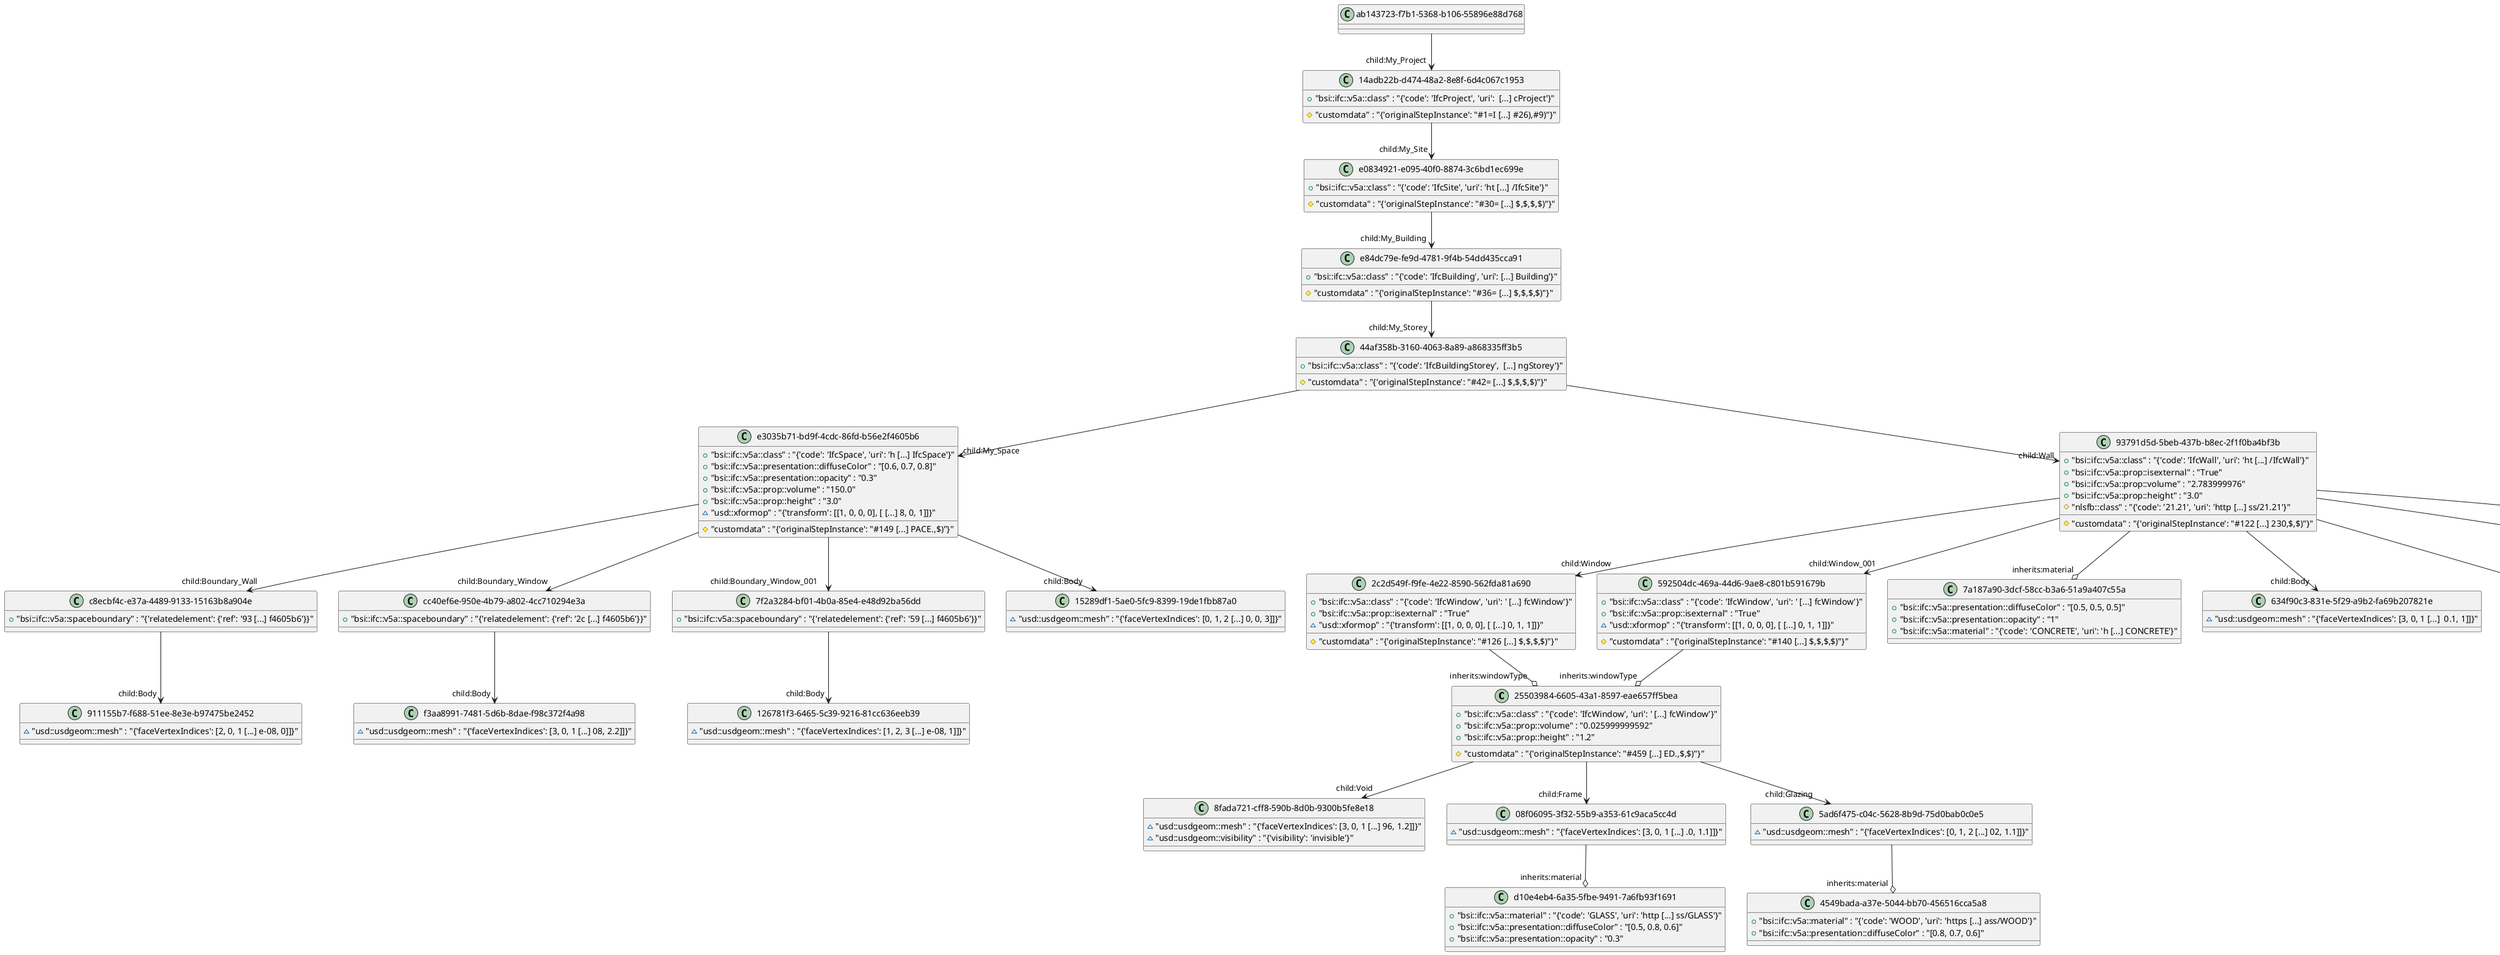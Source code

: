 @startuml
class 25503984-6605-43a1-8597-eae657ff5bea {
  + "bsi::ifc::v5a::class" : "{'code': 'IfcWindow', 'uri': ' [...] fcWindow'}"
  + "bsi::ifc::v5a::prop::volume" : "0.025999999592"
  + "bsi::ifc::v5a::prop::height" : "1.2"
  # "customdata" : "{'originalStepInstance': "#459 [...] ED.,$,$)"}"
}

class 14adb22b-d474-48a2-8e8f-6d4c067c1953 {
  + "bsi::ifc::v5a::class" : "{'code': 'IfcProject', 'uri':  [...] cProject'}"
  # "customdata" : "{'originalStepInstance': "#1=I [...] #26),#9)"}"
}

class ab143723-f7b1-5368-b106-55896e88d768 {
}

class e0834921-e095-40f0-8874-3c6bd1ec699e {
  + "bsi::ifc::v5a::class" : "{'code': 'IfcSite', 'uri': 'ht [...] /IfcSite'}"
  # "customdata" : "{'originalStepInstance': "#30= [...] $,$,$,$)"}"
}

class e84dc79e-fe9d-4781-9f4b-54dd435cca91 {
  + "bsi::ifc::v5a::class" : "{'code': 'IfcBuilding', 'uri': [...] Building'}"
  # "customdata" : "{'originalStepInstance': "#36= [...] $,$,$,$)"}"
}

class 44af358b-3160-4063-8a89-a868335ff3b5 {
  + "bsi::ifc::v5a::class" : "{'code': 'IfcBuildingStorey',  [...] ngStorey'}"
  # "customdata" : "{'originalStepInstance': "#42= [...] $,$,$,$)"}"
}

class e3035b71-bd9f-4cdc-86fd-b56e2f4605b6 {
  + "bsi::ifc::v5a::class" : "{'code': 'IfcSpace', 'uri': 'h [...] IfcSpace'}"
  + "bsi::ifc::v5a::presentation::diffuseColor" : "[0.6, 0.7, 0.8]"
  + "bsi::ifc::v5a::presentation::opacity" : "0.3"
  + "bsi::ifc::v5a::prop::volume" : "150.0"
  + "bsi::ifc::v5a::prop::height" : "3.0"
  ~ "usd::xformop" : "{'transform': [[1, 0, 0, 0], [ [...] 8, 0, 1]]}"
  # "customdata" : "{'originalStepInstance': "#149 [...] PACE.,$)"}"
}

class 93791d5d-5beb-437b-b8ec-2f1f0ba4bf3b {
  + "bsi::ifc::v5a::class" : "{'code': 'IfcWall', 'uri': 'ht [...] /IfcWall'}"
  + "bsi::ifc::v5a::prop::isexternal" : "True"
  + "bsi::ifc::v5a::prop::volume" : "2.783999976"
  + "bsi::ifc::v5a::prop::height" : "3.0"
  # "customdata" : "{'originalStepInstance': "#122 [...] 230,$,$)"}"
  # "nlsfb::class" : "{'code': '21.21', 'uri': 'http [...] ss/21.21'}"
}

class 2c2d549f-f9fe-4e22-8590-562fda81a690 {
  + "bsi::ifc::v5a::class" : "{'code': 'IfcWindow', 'uri': ' [...] fcWindow'}"
  + "bsi::ifc::v5a::prop::isexternal" : "True"
  ~ "usd::xformop" : "{'transform': [[1, 0, 0, 0], [ [...] 0, 1, 1]]}"
  # "customdata" : "{'originalStepInstance': "#126 [...] $,$,$,$)"}"
}

class 592504dc-469a-44d6-9ae8-c801b591679b {
  + "bsi::ifc::v5a::class" : "{'code': 'IfcWindow', 'uri': ' [...] fcWindow'}"
  + "bsi::ifc::v5a::prop::isexternal" : "True"
  ~ "usd::xformop" : "{'transform': [[1, 0, 0, 0], [ [...] 0, 1, 1]]}"
  # "customdata" : "{'originalStepInstance': "#140 [...] $,$,$,$)"}"
}

class c8ecbf4c-e37a-4489-9133-15163b8a904e {
  + "bsi::ifc::v5a::spaceboundary" : "{'relatedelement': {'ref': '93 [...] f4605b6'}}"
}

class cc40ef6e-950e-4b79-a802-4cc710294e3a {
  + "bsi::ifc::v5a::spaceboundary" : "{'relatedelement': {'ref': '2c [...] f4605b6'}}"
}

class 7f2a3284-bf01-4b0a-85e4-e48d92ba56dd {
  + "bsi::ifc::v5a::spaceboundary" : "{'relatedelement': {'ref': '59 [...] f4605b6'}}"
}

class 7a187a90-3dcf-58cc-b3a6-51a9a407c55a {
  + "bsi::ifc::v5a::presentation::diffuseColor" : "[0.5, 0.5, 0.5]"
  + "bsi::ifc::v5a::presentation::opacity" : "1"
  + "bsi::ifc::v5a::material" : "{'code': 'CONCRETE', 'uri': 'h [...] CONCRETE'}"
}

class 8fada721-cff8-590b-8d0b-9300b5fe8e18 {
  ~ "usd::usdgeom::mesh" : "{'faceVertexIndices': [3, 0, 1 [...] 96, 1.2]]}"
  ~ "usd::usdgeom::visibility" : "{'visibility': 'invisible'}"
}

class 15289df1-5ae0-5fc9-8399-19de1fbb87a0 {
  ~ "usd::usdgeom::mesh" : "{'faceVertexIndices': [0, 1, 2 [...] 0, 0, 3]]}"
}

class 634f90c3-831e-5f29-a9b2-fa69b207821e {
  ~ "usd::usdgeom::mesh" : "{'faceVertexIndices': [3, 0, 1 [...]  0.1, 1]]}"
}

class 8407e490-ceaa-56e5-96df-2351d9110668 {
  ~ "usd::usdgeom::basiscurves" : "{'points': [[0, 0, 0], [10, 0, 0]]}"
}

class 9d1fce89-e179-5076-9a3b-1b40eef3524b {
  ~ "usd::usdgeom::basiscurves" : "{'points': [[0, 0, 0], [0, 0, 3]]}"
}

class 367f7f7d-b4c5-50fe-829a-6bbced170dd1 {
  ~ "usd::usdgeom::mesh" : "{'faceVertexIndices': [0, 1, 3 [...] 0, 0, 0]]}"
}

class 911155b7-f688-51ee-8e3e-b97475be2452 {
  ~ "usd::usdgeom::mesh" : "{'faceVertexIndices': [2, 0, 1 [...] e-08, 0]]}"
}

class f3aa8991-7481-5d6b-8dae-f98c372f4a98 {
  ~ "usd::usdgeom::mesh" : "{'faceVertexIndices': [3, 0, 1 [...] 08, 2.2]]}"
}

class 126781f3-6465-5c39-9216-81cc636eeb39 {
  ~ "usd::usdgeom::mesh" : "{'faceVertexIndices': [1, 2, 3 [...] e-08, 1]]}"
}

class d10e4eb4-6a35-5fbe-9491-7a6fb93f1691 {
  + "bsi::ifc::v5a::material" : "{'code': 'GLASS', 'uri': 'http [...] ss/GLASS'}"
  + "bsi::ifc::v5a::presentation::diffuseColor" : "[0.5, 0.8, 0.6]"
  + "bsi::ifc::v5a::presentation::opacity" : "0.3"
}

class 08f06095-3f32-55b9-a353-61c9aca5cc4d {
  ~ "usd::usdgeom::mesh" : "{'faceVertexIndices': [3, 0, 1 [...] .0, 1.1]]}"
}

class 4549bada-a37e-5044-bb70-456516cca5a8 {
  + "bsi::ifc::v5a::material" : "{'code': 'WOOD', 'uri': 'https [...] ass/WOOD'}"
  + "bsi::ifc::v5a::presentation::diffuseColor" : "[0.8, 0.7, 0.6]"
}

class 5ad6f475-c04c-5628-8b9d-75d0bab0c0e5 {
  ~ "usd::usdgeom::mesh" : "{'faceVertexIndices': [0, 1, 2 [...] 02, 1.1]]}"
}

"25503984-6605-43a1-8597-eae657ff5bea" --> "child:Void" "8fada721-cff8-590b-8d0b-9300b5fe8e18"
"25503984-6605-43a1-8597-eae657ff5bea" --> "child:Frame" "08f06095-3f32-55b9-a353-61c9aca5cc4d"
"25503984-6605-43a1-8597-eae657ff5bea" --> "child:Glazing" "5ad6f475-c04c-5628-8b9d-75d0bab0c0e5"
"14adb22b-d474-48a2-8e8f-6d4c067c1953" --> "child:My_Site" "e0834921-e095-40f0-8874-3c6bd1ec699e"
"ab143723-f7b1-5368-b106-55896e88d768" --> "child:My_Project" "14adb22b-d474-48a2-8e8f-6d4c067c1953"
"e0834921-e095-40f0-8874-3c6bd1ec699e" --> "child:My_Building" "e84dc79e-fe9d-4781-9f4b-54dd435cca91"
"e84dc79e-fe9d-4781-9f4b-54dd435cca91" --> "child:My_Storey" "44af358b-3160-4063-8a89-a868335ff3b5"
"44af358b-3160-4063-8a89-a868335ff3b5" --> "child:My_Space" "e3035b71-bd9f-4cdc-86fd-b56e2f4605b6"
"44af358b-3160-4063-8a89-a868335ff3b5" --> "child:Wall" "93791d5d-5beb-437b-b8ec-2f1f0ba4bf3b"
"e3035b71-bd9f-4cdc-86fd-b56e2f4605b6" --> "child:Body" "15289df1-5ae0-5fc9-8399-19de1fbb87a0"
"e3035b71-bd9f-4cdc-86fd-b56e2f4605b6" --> "child:Boundary_Wall" "c8ecbf4c-e37a-4489-9133-15163b8a904e"
"e3035b71-bd9f-4cdc-86fd-b56e2f4605b6" --> "child:Boundary_Window" "cc40ef6e-950e-4b79-a802-4cc710294e3a"
"e3035b71-bd9f-4cdc-86fd-b56e2f4605b6" --> "child:Boundary_Window_001" "7f2a3284-bf01-4b0a-85e4-e48d92ba56dd"
"93791d5d-5beb-437b-b8ec-2f1f0ba4bf3b" --> "child:Body" "634f90c3-831e-5f29-a9b2-fa69b207821e"
"93791d5d-5beb-437b-b8ec-2f1f0ba4bf3b" --> "child:Axis" "8407e490-ceaa-56e5-96df-2351d9110668"
"93791d5d-5beb-437b-b8ec-2f1f0ba4bf3b" --> "child:Directrix" "9d1fce89-e179-5076-9a3b-1b40eef3524b"
"93791d5d-5beb-437b-b8ec-2f1f0ba4bf3b" --> "child:Basis" "367f7f7d-b4c5-50fe-829a-6bbced170dd1"
"93791d5d-5beb-437b-b8ec-2f1f0ba4bf3b" --> "child:Window" "2c2d549f-f9fe-4e22-8590-562fda81a690"
"93791d5d-5beb-437b-b8ec-2f1f0ba4bf3b" --> "child:Window_001" "592504dc-469a-44d6-9ae8-c801b591679b"
"2c2d549f-f9fe-4e22-8590-562fda81a690" --o "inherits:windowType" "25503984-6605-43a1-8597-eae657ff5bea"
"592504dc-469a-44d6-9ae8-c801b591679b" --o "inherits:windowType" "25503984-6605-43a1-8597-eae657ff5bea"
"c8ecbf4c-e37a-4489-9133-15163b8a904e" --> "child:Body" "911155b7-f688-51ee-8e3e-b97475be2452"
"cc40ef6e-950e-4b79-a802-4cc710294e3a" --> "child:Body" "f3aa8991-7481-5d6b-8dae-f98c372f4a98"
"7f2a3284-bf01-4b0a-85e4-e48d92ba56dd" --> "child:Body" "126781f3-6465-5c39-9216-81cc636eeb39"
"93791d5d-5beb-437b-b8ec-2f1f0ba4bf3b" --o "inherits:material" "7a187a90-3dcf-58cc-b3a6-51a9a407c55a"
"08f06095-3f32-55b9-a353-61c9aca5cc4d" --o "inherits:material" "d10e4eb4-6a35-5fbe-9491-7a6fb93f1691"
"5ad6f475-c04c-5628-8b9d-75d0bab0c0e5" --o "inherits:material" "4549bada-a37e-5044-bb70-456516cca5a8"
@enduml
